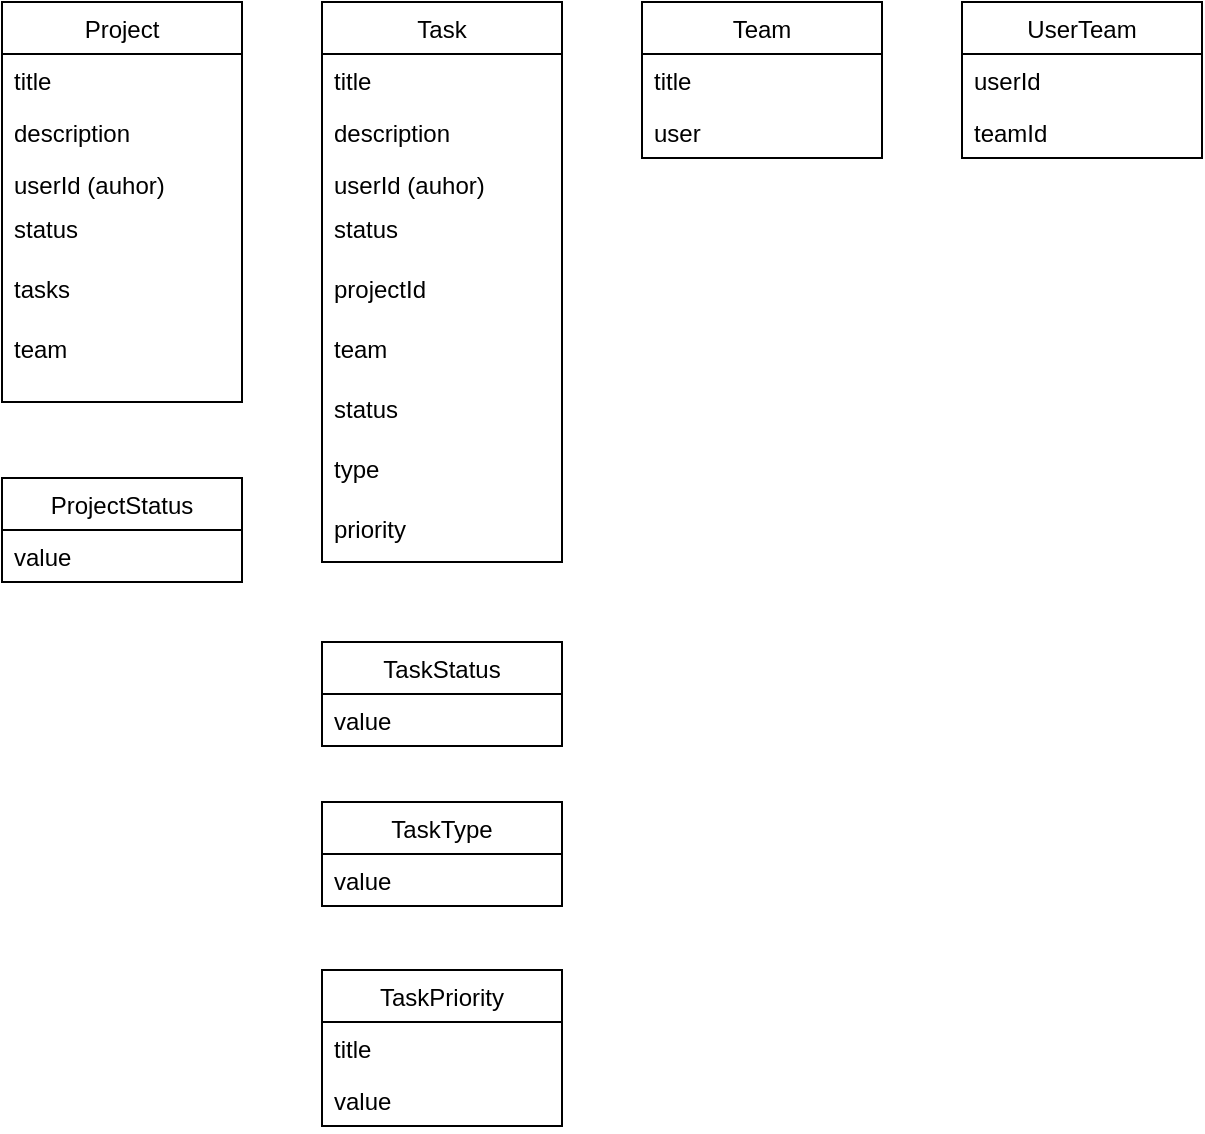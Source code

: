 <mxfile version="14.9.6" type="github">
  <diagram id="R2lEEEUBdFMjLlhIrx00" name="Page-1">
    <mxGraphModel dx="1422" dy="772" grid="1" gridSize="10" guides="1" tooltips="1" connect="1" arrows="1" fold="1" page="1" pageScale="1" pageWidth="850" pageHeight="1100" math="0" shadow="0" extFonts="Permanent Marker^https://fonts.googleapis.com/css?family=Permanent+Marker">
      <root>
        <mxCell id="0" />
        <mxCell id="1" parent="0" />
        <mxCell id="1Jm8hTvSP2cHhr3O8IJ5-2" value="Project" style="swimlane;fontStyle=0;childLayout=stackLayout;horizontal=1;startSize=26;fillColor=none;horizontalStack=0;resizeParent=1;resizeParentMax=0;resizeLast=0;collapsible=1;marginBottom=0;" vertex="1" parent="1">
          <mxGeometry x="40" y="40" width="120" height="200" as="geometry" />
        </mxCell>
        <mxCell id="1Jm8hTvSP2cHhr3O8IJ5-3" value="title   " style="text;strokeColor=none;fillColor=none;align=left;verticalAlign=top;spacingLeft=4;spacingRight=4;overflow=hidden;rotatable=0;points=[[0,0.5],[1,0.5]];portConstraint=eastwest;" vertex="1" parent="1Jm8hTvSP2cHhr3O8IJ5-2">
          <mxGeometry y="26" width="120" height="26" as="geometry" />
        </mxCell>
        <mxCell id="1Jm8hTvSP2cHhr3O8IJ5-58" value="description" style="text;strokeColor=none;fillColor=none;align=left;verticalAlign=top;spacingLeft=4;spacingRight=4;overflow=hidden;rotatable=0;points=[[0,0.5],[1,0.5]];portConstraint=eastwest;" vertex="1" parent="1Jm8hTvSP2cHhr3O8IJ5-2">
          <mxGeometry y="52" width="120" height="26" as="geometry" />
        </mxCell>
        <mxCell id="1Jm8hTvSP2cHhr3O8IJ5-5" value="userId (auhor)" style="text;strokeColor=none;fillColor=none;align=left;verticalAlign=top;spacingLeft=4;spacingRight=4;overflow=hidden;rotatable=0;points=[[0,0.5],[1,0.5]];portConstraint=eastwest;" vertex="1" parent="1Jm8hTvSP2cHhr3O8IJ5-2">
          <mxGeometry y="78" width="120" height="22" as="geometry" />
        </mxCell>
        <mxCell id="1Jm8hTvSP2cHhr3O8IJ5-4" value="status" style="text;strokeColor=none;fillColor=none;align=left;verticalAlign=top;spacingLeft=4;spacingRight=4;overflow=hidden;rotatable=0;points=[[0,0.5],[1,0.5]];portConstraint=eastwest;" vertex="1" parent="1Jm8hTvSP2cHhr3O8IJ5-2">
          <mxGeometry y="100" width="120" height="30" as="geometry" />
        </mxCell>
        <mxCell id="1Jm8hTvSP2cHhr3O8IJ5-59" value="tasks" style="text;strokeColor=none;fillColor=none;align=left;verticalAlign=top;spacingLeft=4;spacingRight=4;overflow=hidden;rotatable=0;points=[[0,0.5],[1,0.5]];portConstraint=eastwest;" vertex="1" parent="1Jm8hTvSP2cHhr3O8IJ5-2">
          <mxGeometry y="130" width="120" height="30" as="geometry" />
        </mxCell>
        <mxCell id="1Jm8hTvSP2cHhr3O8IJ5-60" value="team" style="text;strokeColor=none;fillColor=none;align=left;verticalAlign=top;spacingLeft=4;spacingRight=4;overflow=hidden;rotatable=0;points=[[0,0.5],[1,0.5]];portConstraint=eastwest;" vertex="1" parent="1Jm8hTvSP2cHhr3O8IJ5-2">
          <mxGeometry y="160" width="120" height="40" as="geometry" />
        </mxCell>
        <mxCell id="1Jm8hTvSP2cHhr3O8IJ5-61" value="Task" style="swimlane;fontStyle=0;childLayout=stackLayout;horizontal=1;startSize=26;fillColor=none;horizontalStack=0;resizeParent=1;resizeParentMax=0;resizeLast=0;collapsible=1;marginBottom=0;" vertex="1" parent="1">
          <mxGeometry x="200" y="40" width="120" height="280" as="geometry" />
        </mxCell>
        <mxCell id="1Jm8hTvSP2cHhr3O8IJ5-62" value="title   " style="text;strokeColor=none;fillColor=none;align=left;verticalAlign=top;spacingLeft=4;spacingRight=4;overflow=hidden;rotatable=0;points=[[0,0.5],[1,0.5]];portConstraint=eastwest;" vertex="1" parent="1Jm8hTvSP2cHhr3O8IJ5-61">
          <mxGeometry y="26" width="120" height="26" as="geometry" />
        </mxCell>
        <mxCell id="1Jm8hTvSP2cHhr3O8IJ5-63" value="description" style="text;strokeColor=none;fillColor=none;align=left;verticalAlign=top;spacingLeft=4;spacingRight=4;overflow=hidden;rotatable=0;points=[[0,0.5],[1,0.5]];portConstraint=eastwest;" vertex="1" parent="1Jm8hTvSP2cHhr3O8IJ5-61">
          <mxGeometry y="52" width="120" height="26" as="geometry" />
        </mxCell>
        <mxCell id="1Jm8hTvSP2cHhr3O8IJ5-64" value="userId (auhor)" style="text;strokeColor=none;fillColor=none;align=left;verticalAlign=top;spacingLeft=4;spacingRight=4;overflow=hidden;rotatable=0;points=[[0,0.5],[1,0.5]];portConstraint=eastwest;" vertex="1" parent="1Jm8hTvSP2cHhr3O8IJ5-61">
          <mxGeometry y="78" width="120" height="22" as="geometry" />
        </mxCell>
        <mxCell id="1Jm8hTvSP2cHhr3O8IJ5-65" value="status" style="text;strokeColor=none;fillColor=none;align=left;verticalAlign=top;spacingLeft=4;spacingRight=4;overflow=hidden;rotatable=0;points=[[0,0.5],[1,0.5]];portConstraint=eastwest;" vertex="1" parent="1Jm8hTvSP2cHhr3O8IJ5-61">
          <mxGeometry y="100" width="120" height="30" as="geometry" />
        </mxCell>
        <mxCell id="1Jm8hTvSP2cHhr3O8IJ5-66" value="projectId" style="text;strokeColor=none;fillColor=none;align=left;verticalAlign=top;spacingLeft=4;spacingRight=4;overflow=hidden;rotatable=0;points=[[0,0.5],[1,0.5]];portConstraint=eastwest;" vertex="1" parent="1Jm8hTvSP2cHhr3O8IJ5-61">
          <mxGeometry y="130" width="120" height="30" as="geometry" />
        </mxCell>
        <mxCell id="1Jm8hTvSP2cHhr3O8IJ5-67" value="team" style="text;strokeColor=none;fillColor=none;align=left;verticalAlign=top;spacingLeft=4;spacingRight=4;overflow=hidden;rotatable=0;points=[[0,0.5],[1,0.5]];portConstraint=eastwest;" vertex="1" parent="1Jm8hTvSP2cHhr3O8IJ5-61">
          <mxGeometry y="160" width="120" height="30" as="geometry" />
        </mxCell>
        <mxCell id="1Jm8hTvSP2cHhr3O8IJ5-69" value="status" style="text;strokeColor=none;fillColor=none;align=left;verticalAlign=top;spacingLeft=4;spacingRight=4;overflow=hidden;rotatable=0;points=[[0,0.5],[1,0.5]];portConstraint=eastwest;" vertex="1" parent="1Jm8hTvSP2cHhr3O8IJ5-61">
          <mxGeometry y="190" width="120" height="30" as="geometry" />
        </mxCell>
        <mxCell id="1Jm8hTvSP2cHhr3O8IJ5-70" value="type" style="text;strokeColor=none;fillColor=none;align=left;verticalAlign=top;spacingLeft=4;spacingRight=4;overflow=hidden;rotatable=0;points=[[0,0.5],[1,0.5]];portConstraint=eastwest;" vertex="1" parent="1Jm8hTvSP2cHhr3O8IJ5-61">
          <mxGeometry y="220" width="120" height="30" as="geometry" />
        </mxCell>
        <mxCell id="1Jm8hTvSP2cHhr3O8IJ5-90" value="priority" style="text;strokeColor=none;fillColor=none;align=left;verticalAlign=top;spacingLeft=4;spacingRight=4;overflow=hidden;rotatable=0;points=[[0,0.5],[1,0.5]];portConstraint=eastwest;" vertex="1" parent="1Jm8hTvSP2cHhr3O8IJ5-61">
          <mxGeometry y="250" width="120" height="30" as="geometry" />
        </mxCell>
        <mxCell id="1Jm8hTvSP2cHhr3O8IJ5-71" value="Team" style="swimlane;fontStyle=0;childLayout=stackLayout;horizontal=1;startSize=26;fillColor=none;horizontalStack=0;resizeParent=1;resizeParentMax=0;resizeLast=0;collapsible=1;marginBottom=0;" vertex="1" parent="1">
          <mxGeometry x="360" y="40" width="120" height="78" as="geometry" />
        </mxCell>
        <mxCell id="1Jm8hTvSP2cHhr3O8IJ5-72" value="title   " style="text;strokeColor=none;fillColor=none;align=left;verticalAlign=top;spacingLeft=4;spacingRight=4;overflow=hidden;rotatable=0;points=[[0,0.5],[1,0.5]];portConstraint=eastwest;" vertex="1" parent="1Jm8hTvSP2cHhr3O8IJ5-71">
          <mxGeometry y="26" width="120" height="26" as="geometry" />
        </mxCell>
        <mxCell id="1Jm8hTvSP2cHhr3O8IJ5-73" value="user" style="text;strokeColor=none;fillColor=none;align=left;verticalAlign=top;spacingLeft=4;spacingRight=4;overflow=hidden;rotatable=0;points=[[0,0.5],[1,0.5]];portConstraint=eastwest;" vertex="1" parent="1Jm8hTvSP2cHhr3O8IJ5-71">
          <mxGeometry y="52" width="120" height="26" as="geometry" />
        </mxCell>
        <mxCell id="1Jm8hTvSP2cHhr3O8IJ5-80" value="UserTeam" style="swimlane;fontStyle=0;childLayout=stackLayout;horizontal=1;startSize=26;fillColor=none;horizontalStack=0;resizeParent=1;resizeParentMax=0;resizeLast=0;collapsible=1;marginBottom=0;" vertex="1" parent="1">
          <mxGeometry x="520" y="40" width="120" height="78" as="geometry" />
        </mxCell>
        <mxCell id="1Jm8hTvSP2cHhr3O8IJ5-81" value="userId" style="text;strokeColor=none;fillColor=none;align=left;verticalAlign=top;spacingLeft=4;spacingRight=4;overflow=hidden;rotatable=0;points=[[0,0.5],[1,0.5]];portConstraint=eastwest;" vertex="1" parent="1Jm8hTvSP2cHhr3O8IJ5-80">
          <mxGeometry y="26" width="120" height="26" as="geometry" />
        </mxCell>
        <mxCell id="1Jm8hTvSP2cHhr3O8IJ5-82" value="teamId" style="text;strokeColor=none;fillColor=none;align=left;verticalAlign=top;spacingLeft=4;spacingRight=4;overflow=hidden;rotatable=0;points=[[0,0.5],[1,0.5]];portConstraint=eastwest;" vertex="1" parent="1Jm8hTvSP2cHhr3O8IJ5-80">
          <mxGeometry y="52" width="120" height="26" as="geometry" />
        </mxCell>
        <mxCell id="1Jm8hTvSP2cHhr3O8IJ5-83" value="ProjectStatus" style="swimlane;fontStyle=0;childLayout=stackLayout;horizontal=1;startSize=26;fillColor=none;horizontalStack=0;resizeParent=1;resizeParentMax=0;resizeLast=0;collapsible=1;marginBottom=0;" vertex="1" parent="1">
          <mxGeometry x="40" y="278" width="120" height="52" as="geometry" />
        </mxCell>
        <mxCell id="1Jm8hTvSP2cHhr3O8IJ5-84" value="value" style="text;strokeColor=none;fillColor=none;align=left;verticalAlign=top;spacingLeft=4;spacingRight=4;overflow=hidden;rotatable=0;points=[[0,0.5],[1,0.5]];portConstraint=eastwest;" vertex="1" parent="1Jm8hTvSP2cHhr3O8IJ5-83">
          <mxGeometry y="26" width="120" height="26" as="geometry" />
        </mxCell>
        <mxCell id="1Jm8hTvSP2cHhr3O8IJ5-86" value="TaskStatus" style="swimlane;fontStyle=0;childLayout=stackLayout;horizontal=1;startSize=26;fillColor=none;horizontalStack=0;resizeParent=1;resizeParentMax=0;resizeLast=0;collapsible=1;marginBottom=0;" vertex="1" parent="1">
          <mxGeometry x="200" y="360" width="120" height="52" as="geometry" />
        </mxCell>
        <mxCell id="1Jm8hTvSP2cHhr3O8IJ5-87" value="value" style="text;strokeColor=none;fillColor=none;align=left;verticalAlign=top;spacingLeft=4;spacingRight=4;overflow=hidden;rotatable=0;points=[[0,0.5],[1,0.5]];portConstraint=eastwest;" vertex="1" parent="1Jm8hTvSP2cHhr3O8IJ5-86">
          <mxGeometry y="26" width="120" height="26" as="geometry" />
        </mxCell>
        <mxCell id="1Jm8hTvSP2cHhr3O8IJ5-88" value="TaskType" style="swimlane;fontStyle=0;childLayout=stackLayout;horizontal=1;startSize=26;fillColor=none;horizontalStack=0;resizeParent=1;resizeParentMax=0;resizeLast=0;collapsible=1;marginBottom=0;" vertex="1" parent="1">
          <mxGeometry x="200" y="440" width="120" height="52" as="geometry" />
        </mxCell>
        <mxCell id="1Jm8hTvSP2cHhr3O8IJ5-89" value="value" style="text;strokeColor=none;fillColor=none;align=left;verticalAlign=top;spacingLeft=4;spacingRight=4;overflow=hidden;rotatable=0;points=[[0,0.5],[1,0.5]];portConstraint=eastwest;" vertex="1" parent="1Jm8hTvSP2cHhr3O8IJ5-88">
          <mxGeometry y="26" width="120" height="26" as="geometry" />
        </mxCell>
        <mxCell id="1Jm8hTvSP2cHhr3O8IJ5-91" value="TaskPriority" style="swimlane;fontStyle=0;childLayout=stackLayout;horizontal=1;startSize=26;fillColor=none;horizontalStack=0;resizeParent=1;resizeParentMax=0;resizeLast=0;collapsible=1;marginBottom=0;" vertex="1" parent="1">
          <mxGeometry x="200" y="524" width="120" height="78" as="geometry" />
        </mxCell>
        <mxCell id="1Jm8hTvSP2cHhr3O8IJ5-93" value="title" style="text;strokeColor=none;fillColor=none;align=left;verticalAlign=top;spacingLeft=4;spacingRight=4;overflow=hidden;rotatable=0;points=[[0,0.5],[1,0.5]];portConstraint=eastwest;" vertex="1" parent="1Jm8hTvSP2cHhr3O8IJ5-91">
          <mxGeometry y="26" width="120" height="26" as="geometry" />
        </mxCell>
        <mxCell id="1Jm8hTvSP2cHhr3O8IJ5-92" value="value" style="text;strokeColor=none;fillColor=none;align=left;verticalAlign=top;spacingLeft=4;spacingRight=4;overflow=hidden;rotatable=0;points=[[0,0.5],[1,0.5]];portConstraint=eastwest;" vertex="1" parent="1Jm8hTvSP2cHhr3O8IJ5-91">
          <mxGeometry y="52" width="120" height="26" as="geometry" />
        </mxCell>
      </root>
    </mxGraphModel>
  </diagram>
</mxfile>
